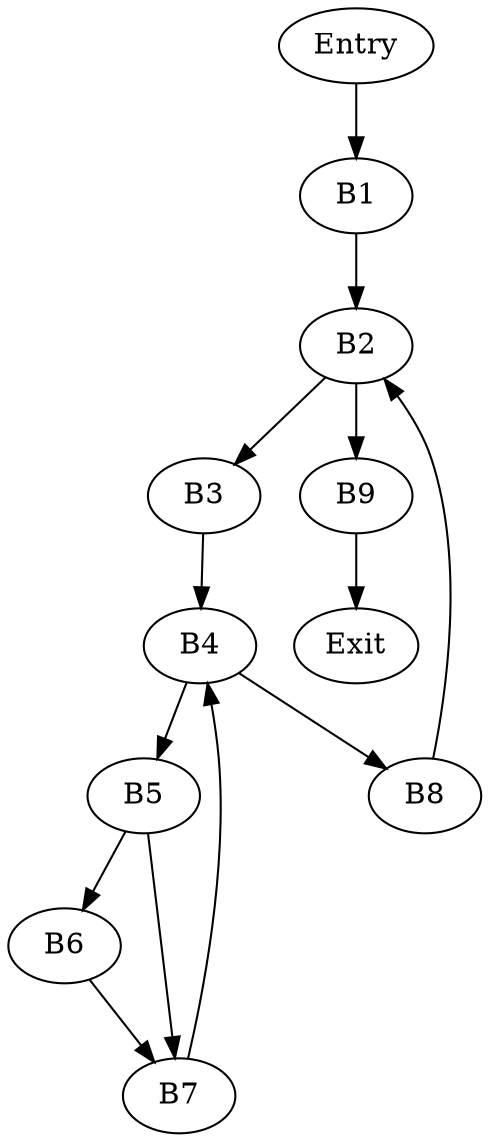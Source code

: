 digraph CFG {
    Entry -> B1;
    B1 -> B2;
    B2 -> B3;
    B2 -> B9;
    B3 -> B4;
    B4 -> B5;
    B4 -> B8;
    B5 -> B6;
    B5 -> B7;
    B6 -> B7;
    B7 -> B4;
    B8 -> B2;
    B9 -> Exit;
}
